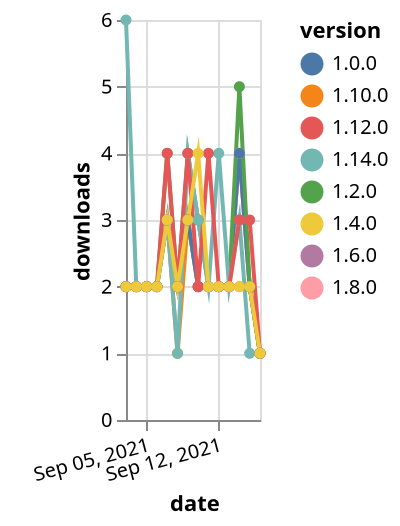 {"$schema": "https://vega.github.io/schema/vega-lite/v5.json", "description": "A simple bar chart with embedded data.", "data": {"values": [{"date": "2021-09-03", "total": 1692, "delta": 2, "version": "1.6.0"}, {"date": "2021-09-04", "total": 1694, "delta": 2, "version": "1.6.0"}, {"date": "2021-09-05", "total": 1696, "delta": 2, "version": "1.6.0"}, {"date": "2021-09-06", "total": 1698, "delta": 2, "version": "1.6.0"}, {"date": "2021-09-07", "total": 1701, "delta": 3, "version": "1.6.0"}, {"date": "2021-09-08", "total": 1703, "delta": 2, "version": "1.6.0"}, {"date": "2021-09-09", "total": 1706, "delta": 3, "version": "1.6.0"}, {"date": "2021-09-10", "total": 1708, "delta": 2, "version": "1.6.0"}, {"date": "2021-09-11", "total": 1710, "delta": 2, "version": "1.6.0"}, {"date": "2021-09-12", "total": 1712, "delta": 2, "version": "1.6.0"}, {"date": "2021-09-13", "total": 1714, "delta": 2, "version": "1.6.0"}, {"date": "2021-09-14", "total": 1718, "delta": 4, "version": "1.6.0"}, {"date": "2021-09-15", "total": 1720, "delta": 2, "version": "1.6.0"}, {"date": "2021-09-16", "total": 1721, "delta": 1, "version": "1.6.0"}, {"date": "2021-09-03", "total": 1574, "delta": 2, "version": "1.8.0"}, {"date": "2021-09-04", "total": 1576, "delta": 2, "version": "1.8.0"}, {"date": "2021-09-05", "total": 1578, "delta": 2, "version": "1.8.0"}, {"date": "2021-09-06", "total": 1580, "delta": 2, "version": "1.8.0"}, {"date": "2021-09-07", "total": 1583, "delta": 3, "version": "1.8.0"}, {"date": "2021-09-08", "total": 1585, "delta": 2, "version": "1.8.0"}, {"date": "2021-09-09", "total": 1588, "delta": 3, "version": "1.8.0"}, {"date": "2021-09-10", "total": 1590, "delta": 2, "version": "1.8.0"}, {"date": "2021-09-11", "total": 1592, "delta": 2, "version": "1.8.0"}, {"date": "2021-09-12", "total": 1594, "delta": 2, "version": "1.8.0"}, {"date": "2021-09-13", "total": 1596, "delta": 2, "version": "1.8.0"}, {"date": "2021-09-14", "total": 1600, "delta": 4, "version": "1.8.0"}, {"date": "2021-09-15", "total": 1602, "delta": 2, "version": "1.8.0"}, {"date": "2021-09-16", "total": 1603, "delta": 1, "version": "1.8.0"}, {"date": "2021-09-03", "total": 1060, "delta": 2, "version": "1.10.0"}, {"date": "2021-09-04", "total": 1062, "delta": 2, "version": "1.10.0"}, {"date": "2021-09-05", "total": 1064, "delta": 2, "version": "1.10.0"}, {"date": "2021-09-06", "total": 1066, "delta": 2, "version": "1.10.0"}, {"date": "2021-09-07", "total": 1069, "delta": 3, "version": "1.10.0"}, {"date": "2021-09-08", "total": 1070, "delta": 1, "version": "1.10.0"}, {"date": "2021-09-09", "total": 1073, "delta": 3, "version": "1.10.0"}, {"date": "2021-09-10", "total": 1075, "delta": 2, "version": "1.10.0"}, {"date": "2021-09-11", "total": 1077, "delta": 2, "version": "1.10.0"}, {"date": "2021-09-12", "total": 1079, "delta": 2, "version": "1.10.0"}, {"date": "2021-09-13", "total": 1081, "delta": 2, "version": "1.10.0"}, {"date": "2021-09-14", "total": 1083, "delta": 2, "version": "1.10.0"}, {"date": "2021-09-15", "total": 1085, "delta": 2, "version": "1.10.0"}, {"date": "2021-09-16", "total": 1086, "delta": 1, "version": "1.10.0"}, {"date": "2021-09-03", "total": 2639, "delta": 2, "version": "1.0.0"}, {"date": "2021-09-04", "total": 2641, "delta": 2, "version": "1.0.0"}, {"date": "2021-09-05", "total": 2643, "delta": 2, "version": "1.0.0"}, {"date": "2021-09-06", "total": 2645, "delta": 2, "version": "1.0.0"}, {"date": "2021-09-07", "total": 2648, "delta": 3, "version": "1.0.0"}, {"date": "2021-09-08", "total": 2650, "delta": 2, "version": "1.0.0"}, {"date": "2021-09-09", "total": 2653, "delta": 3, "version": "1.0.0"}, {"date": "2021-09-10", "total": 2655, "delta": 2, "version": "1.0.0"}, {"date": "2021-09-11", "total": 2657, "delta": 2, "version": "1.0.0"}, {"date": "2021-09-12", "total": 2659, "delta": 2, "version": "1.0.0"}, {"date": "2021-09-13", "total": 2661, "delta": 2, "version": "1.0.0"}, {"date": "2021-09-14", "total": 2665, "delta": 4, "version": "1.0.0"}, {"date": "2021-09-15", "total": 2667, "delta": 2, "version": "1.0.0"}, {"date": "2021-09-16", "total": 2668, "delta": 1, "version": "1.0.0"}, {"date": "2021-09-03", "total": 2582, "delta": 2, "version": "1.2.0"}, {"date": "2021-09-04", "total": 2584, "delta": 2, "version": "1.2.0"}, {"date": "2021-09-05", "total": 2586, "delta": 2, "version": "1.2.0"}, {"date": "2021-09-06", "total": 2588, "delta": 2, "version": "1.2.0"}, {"date": "2021-09-07", "total": 2592, "delta": 4, "version": "1.2.0"}, {"date": "2021-09-08", "total": 2594, "delta": 2, "version": "1.2.0"}, {"date": "2021-09-09", "total": 2598, "delta": 4, "version": "1.2.0"}, {"date": "2021-09-10", "total": 2601, "delta": 3, "version": "1.2.0"}, {"date": "2021-09-11", "total": 2603, "delta": 2, "version": "1.2.0"}, {"date": "2021-09-12", "total": 2605, "delta": 2, "version": "1.2.0"}, {"date": "2021-09-13", "total": 2607, "delta": 2, "version": "1.2.0"}, {"date": "2021-09-14", "total": 2612, "delta": 5, "version": "1.2.0"}, {"date": "2021-09-15", "total": 2614, "delta": 2, "version": "1.2.0"}, {"date": "2021-09-16", "total": 2615, "delta": 1, "version": "1.2.0"}, {"date": "2021-09-03", "total": 245, "delta": 6, "version": "1.14.0"}, {"date": "2021-09-04", "total": 247, "delta": 2, "version": "1.14.0"}, {"date": "2021-09-05", "total": 249, "delta": 2, "version": "1.14.0"}, {"date": "2021-09-06", "total": 251, "delta": 2, "version": "1.14.0"}, {"date": "2021-09-07", "total": 254, "delta": 3, "version": "1.14.0"}, {"date": "2021-09-08", "total": 255, "delta": 1, "version": "1.14.0"}, {"date": "2021-09-09", "total": 259, "delta": 4, "version": "1.14.0"}, {"date": "2021-09-10", "total": 262, "delta": 3, "version": "1.14.0"}, {"date": "2021-09-11", "total": 264, "delta": 2, "version": "1.14.0"}, {"date": "2021-09-12", "total": 268, "delta": 4, "version": "1.14.0"}, {"date": "2021-09-13", "total": 270, "delta": 2, "version": "1.14.0"}, {"date": "2021-09-14", "total": 273, "delta": 3, "version": "1.14.0"}, {"date": "2021-09-15", "total": 274, "delta": 1, "version": "1.14.0"}, {"date": "2021-09-16", "total": 275, "delta": 1, "version": "1.14.0"}, {"date": "2021-09-03", "total": 748, "delta": 2, "version": "1.12.0"}, {"date": "2021-09-04", "total": 750, "delta": 2, "version": "1.12.0"}, {"date": "2021-09-05", "total": 752, "delta": 2, "version": "1.12.0"}, {"date": "2021-09-06", "total": 754, "delta": 2, "version": "1.12.0"}, {"date": "2021-09-07", "total": 758, "delta": 4, "version": "1.12.0"}, {"date": "2021-09-08", "total": 760, "delta": 2, "version": "1.12.0"}, {"date": "2021-09-09", "total": 764, "delta": 4, "version": "1.12.0"}, {"date": "2021-09-10", "total": 766, "delta": 2, "version": "1.12.0"}, {"date": "2021-09-11", "total": 770, "delta": 4, "version": "1.12.0"}, {"date": "2021-09-12", "total": 772, "delta": 2, "version": "1.12.0"}, {"date": "2021-09-13", "total": 774, "delta": 2, "version": "1.12.0"}, {"date": "2021-09-14", "total": 777, "delta": 3, "version": "1.12.0"}, {"date": "2021-09-15", "total": 780, "delta": 3, "version": "1.12.0"}, {"date": "2021-09-16", "total": 781, "delta": 1, "version": "1.12.0"}, {"date": "2021-09-03", "total": 2143, "delta": 2, "version": "1.4.0"}, {"date": "2021-09-04", "total": 2145, "delta": 2, "version": "1.4.0"}, {"date": "2021-09-05", "total": 2147, "delta": 2, "version": "1.4.0"}, {"date": "2021-09-06", "total": 2149, "delta": 2, "version": "1.4.0"}, {"date": "2021-09-07", "total": 2152, "delta": 3, "version": "1.4.0"}, {"date": "2021-09-08", "total": 2154, "delta": 2, "version": "1.4.0"}, {"date": "2021-09-09", "total": 2157, "delta": 3, "version": "1.4.0"}, {"date": "2021-09-10", "total": 2161, "delta": 4, "version": "1.4.0"}, {"date": "2021-09-11", "total": 2163, "delta": 2, "version": "1.4.0"}, {"date": "2021-09-12", "total": 2165, "delta": 2, "version": "1.4.0"}, {"date": "2021-09-13", "total": 2167, "delta": 2, "version": "1.4.0"}, {"date": "2021-09-14", "total": 2169, "delta": 2, "version": "1.4.0"}, {"date": "2021-09-15", "total": 2171, "delta": 2, "version": "1.4.0"}, {"date": "2021-09-16", "total": 2172, "delta": 1, "version": "1.4.0"}]}, "width": "container", "mark": {"type": "line", "point": {"filled": true}}, "encoding": {"x": {"field": "date", "type": "temporal", "timeUnit": "yearmonthdate", "title": "date", "axis": {"labelAngle": -15}}, "y": {"field": "delta", "type": "quantitative", "title": "downloads"}, "color": {"field": "version", "type": "nominal"}, "tooltip": {"field": "delta"}}}